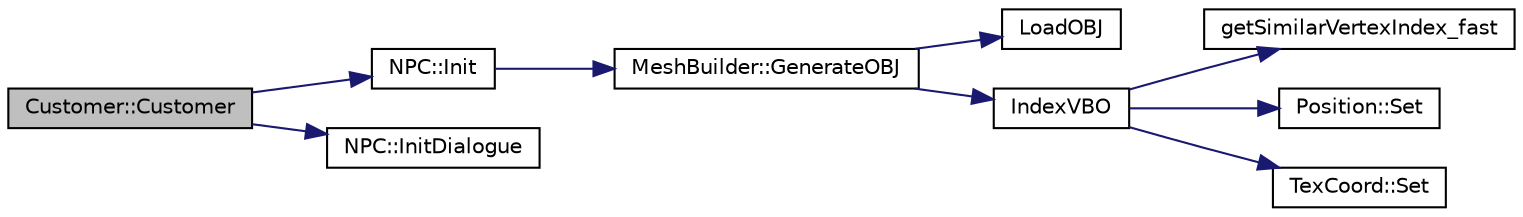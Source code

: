 digraph "Customer::Customer"
{
  bgcolor="transparent";
  edge [fontname="Helvetica",fontsize="10",labelfontname="Helvetica",labelfontsize="10"];
  node [fontname="Helvetica",fontsize="10",shape=record];
  rankdir="LR";
  Node1 [label="Customer::Customer",height=0.2,width=0.4,color="black", fillcolor="grey75", style="filled", fontcolor="black"];
  Node1 -> Node2 [color="midnightblue",fontsize="10",style="solid",fontname="Helvetica"];
  Node2 [label="NPC::Init",height=0.2,width=0.4,color="black",URL="$classNPC.html#a6674302d1e96b04cdbf98ac01bc41448",tooltip="Initializer. "];
  Node2 -> Node3 [color="midnightblue",fontsize="10",style="solid",fontname="Helvetica"];
  Node3 [label="MeshBuilder::GenerateOBJ",height=0.2,width=0.4,color="black",URL="$classMeshBuilder.html#aba87550d7726a610c911fbb977fd3575"];
  Node3 -> Node4 [color="midnightblue",fontsize="10",style="solid",fontname="Helvetica"];
  Node4 [label="LoadOBJ",height=0.2,width=0.4,color="black",URL="$LoadOBJ_8cpp.html#aa634e9cac0a72d751731db6b4479cbda"];
  Node3 -> Node5 [color="midnightblue",fontsize="10",style="solid",fontname="Helvetica"];
  Node5 [label="IndexVBO",height=0.2,width=0.4,color="black",URL="$LoadOBJ_8cpp.html#aa99ef9426a57205ed8acb8f7d41f3bae"];
  Node5 -> Node6 [color="midnightblue",fontsize="10",style="solid",fontname="Helvetica"];
  Node6 [label="getSimilarVertexIndex_fast",height=0.2,width=0.4,color="black",URL="$LoadOBJ_8cpp.html#af43afccb67fd9c80513489b75fddb347"];
  Node5 -> Node7 [color="midnightblue",fontsize="10",style="solid",fontname="Helvetica"];
  Node7 [label="Position::Set",height=0.2,width=0.4,color="black",URL="$structPosition.html#a2919b2441baf7a2f799791d65a1cfc15"];
  Node5 -> Node8 [color="midnightblue",fontsize="10",style="solid",fontname="Helvetica"];
  Node8 [label="TexCoord::Set",height=0.2,width=0.4,color="black",URL="$structTexCoord.html#a64b4ceeb1733c478cb4b5b1216146c32"];
  Node1 -> Node9 [color="midnightblue",fontsize="10",style="solid",fontname="Helvetica"];
  Node9 [label="NPC::InitDialogue",height=0.2,width=0.4,color="black",URL="$classNPC.html#a3ea41c7d9745e0be2d2b25187dbaf3f7",tooltip="Initialzier for the dialouge. "];
}
